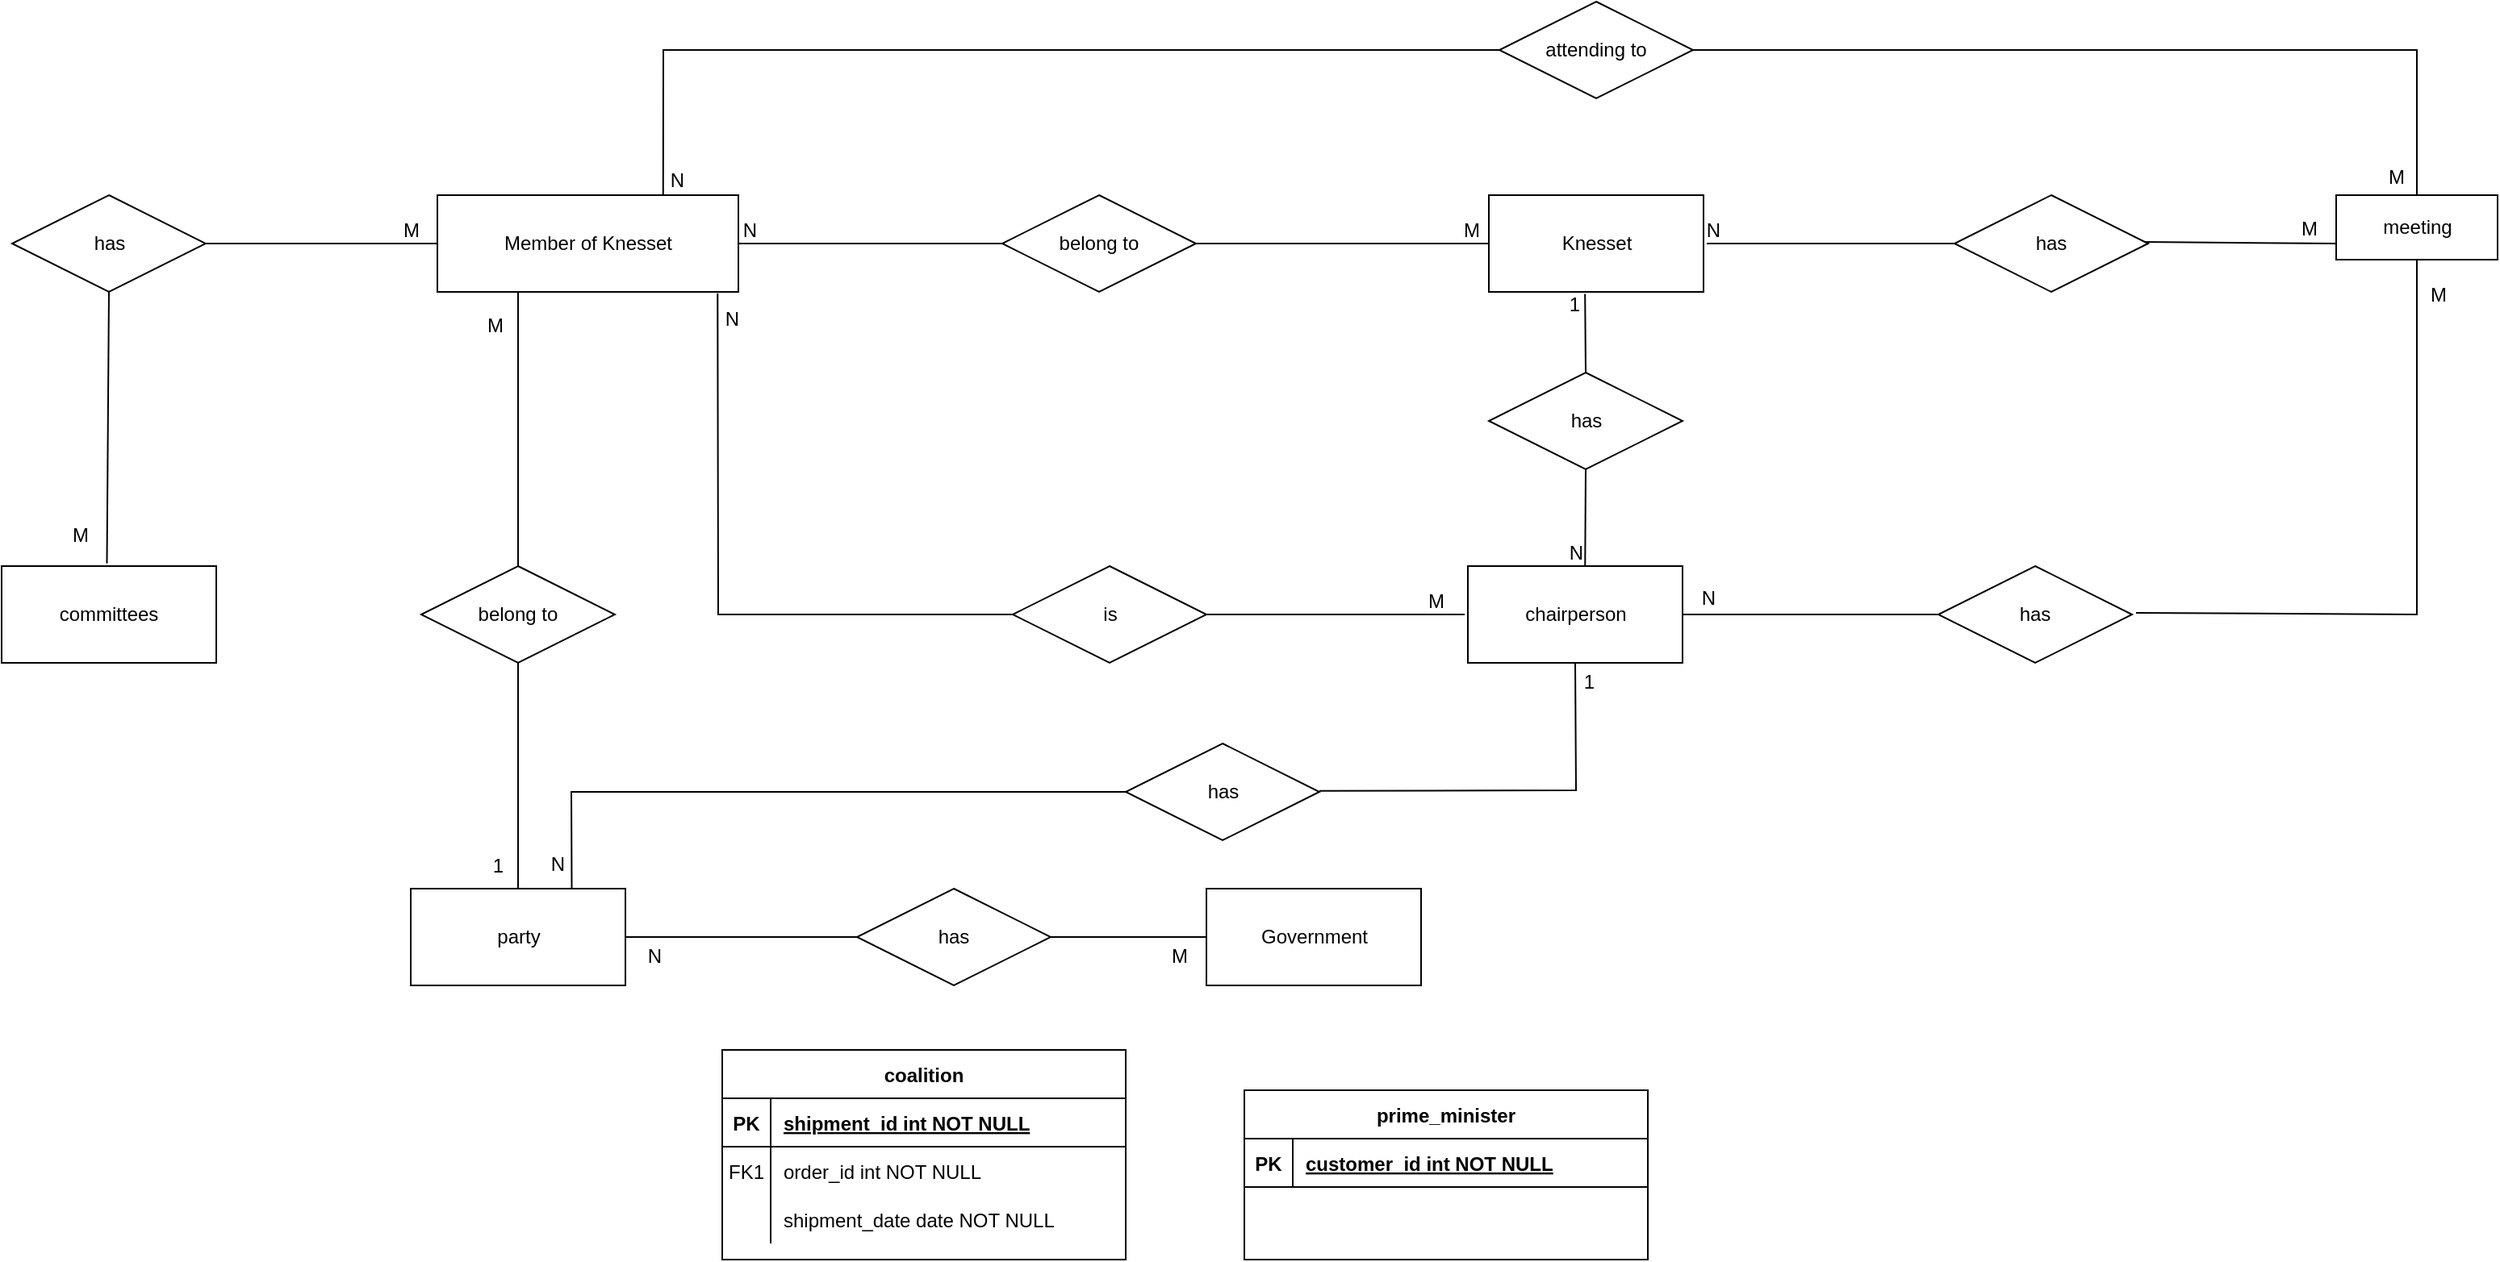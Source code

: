 <mxfile version="21.1.0" type="github">
  <diagram id="R2lEEEUBdFMjLlhIrx00" name="Page-1">
    <mxGraphModel dx="2163" dy="696" grid="1" gridSize="10" guides="1" tooltips="1" connect="1" arrows="1" fold="1" page="1" pageScale="1" pageWidth="850" pageHeight="1100" math="0" shadow="0" extFonts="Permanent Marker^https://fonts.googleapis.com/css?family=Permanent+Marker">
      <root>
        <mxCell id="0" />
        <mxCell id="1" parent="0" />
        <mxCell id="jUXAa7-mGyFEjl9MFrAE-49" value="prime_minister" style="shape=table;startSize=30;container=1;collapsible=1;childLayout=tableLayout;fixedRows=1;rowLines=0;fontStyle=1;align=center;resizeLast=1;" parent="1" vertex="1">
          <mxGeometry x="360" y="815" width="250" height="105" as="geometry" />
        </mxCell>
        <mxCell id="jUXAa7-mGyFEjl9MFrAE-50" value="" style="shape=partialRectangle;collapsible=0;dropTarget=0;pointerEvents=0;fillColor=none;points=[[0,0.5],[1,0.5]];portConstraint=eastwest;top=0;left=0;right=0;bottom=1;" parent="jUXAa7-mGyFEjl9MFrAE-49" vertex="1">
          <mxGeometry y="30" width="250" height="30" as="geometry" />
        </mxCell>
        <mxCell id="jUXAa7-mGyFEjl9MFrAE-51" value="PK" style="shape=partialRectangle;overflow=hidden;connectable=0;fillColor=none;top=0;left=0;bottom=0;right=0;fontStyle=1;" parent="jUXAa7-mGyFEjl9MFrAE-50" vertex="1">
          <mxGeometry width="30" height="30" as="geometry">
            <mxRectangle width="30" height="30" as="alternateBounds" />
          </mxGeometry>
        </mxCell>
        <mxCell id="jUXAa7-mGyFEjl9MFrAE-52" value="customer_id int NOT NULL " style="shape=partialRectangle;overflow=hidden;connectable=0;fillColor=none;top=0;left=0;bottom=0;right=0;align=left;spacingLeft=6;fontStyle=5;" parent="jUXAa7-mGyFEjl9MFrAE-50" vertex="1">
          <mxGeometry x="30" width="220" height="30" as="geometry">
            <mxRectangle width="220" height="30" as="alternateBounds" />
          </mxGeometry>
        </mxCell>
        <mxCell id="jUXAa7-mGyFEjl9MFrAE-54" value="coalition" style="shape=table;startSize=30;container=1;collapsible=1;childLayout=tableLayout;fixedRows=1;rowLines=0;fontStyle=1;align=center;resizeLast=1;" parent="1" vertex="1">
          <mxGeometry x="36.5" y="790" width="250" height="130" as="geometry" />
        </mxCell>
        <mxCell id="jUXAa7-mGyFEjl9MFrAE-55" value="" style="shape=partialRectangle;collapsible=0;dropTarget=0;pointerEvents=0;fillColor=none;points=[[0,0.5],[1,0.5]];portConstraint=eastwest;top=0;left=0;right=0;bottom=1;" parent="jUXAa7-mGyFEjl9MFrAE-54" vertex="1">
          <mxGeometry y="30" width="250" height="30" as="geometry" />
        </mxCell>
        <mxCell id="jUXAa7-mGyFEjl9MFrAE-56" value="PK" style="shape=partialRectangle;overflow=hidden;connectable=0;fillColor=none;top=0;left=0;bottom=0;right=0;fontStyle=1;" parent="jUXAa7-mGyFEjl9MFrAE-55" vertex="1">
          <mxGeometry width="30" height="30" as="geometry">
            <mxRectangle width="30" height="30" as="alternateBounds" />
          </mxGeometry>
        </mxCell>
        <mxCell id="jUXAa7-mGyFEjl9MFrAE-57" value="shipment_id int NOT NULL " style="shape=partialRectangle;overflow=hidden;connectable=0;fillColor=none;top=0;left=0;bottom=0;right=0;align=left;spacingLeft=6;fontStyle=5;" parent="jUXAa7-mGyFEjl9MFrAE-55" vertex="1">
          <mxGeometry x="30" width="220" height="30" as="geometry">
            <mxRectangle width="220" height="30" as="alternateBounds" />
          </mxGeometry>
        </mxCell>
        <mxCell id="jUXAa7-mGyFEjl9MFrAE-58" value="" style="shape=partialRectangle;collapsible=0;dropTarget=0;pointerEvents=0;fillColor=none;points=[[0,0.5],[1,0.5]];portConstraint=eastwest;top=0;left=0;right=0;bottom=0;" parent="jUXAa7-mGyFEjl9MFrAE-54" vertex="1">
          <mxGeometry y="60" width="250" height="30" as="geometry" />
        </mxCell>
        <mxCell id="jUXAa7-mGyFEjl9MFrAE-59" value="FK1" style="shape=partialRectangle;overflow=hidden;connectable=0;fillColor=none;top=0;left=0;bottom=0;right=0;" parent="jUXAa7-mGyFEjl9MFrAE-58" vertex="1">
          <mxGeometry width="30" height="30" as="geometry">
            <mxRectangle width="30" height="30" as="alternateBounds" />
          </mxGeometry>
        </mxCell>
        <mxCell id="jUXAa7-mGyFEjl9MFrAE-60" value="order_id int NOT NULL" style="shape=partialRectangle;overflow=hidden;connectable=0;fillColor=none;top=0;left=0;bottom=0;right=0;align=left;spacingLeft=6;" parent="jUXAa7-mGyFEjl9MFrAE-58" vertex="1">
          <mxGeometry x="30" width="220" height="30" as="geometry">
            <mxRectangle width="220" height="30" as="alternateBounds" />
          </mxGeometry>
        </mxCell>
        <mxCell id="jUXAa7-mGyFEjl9MFrAE-61" value="" style="shape=partialRectangle;collapsible=0;dropTarget=0;pointerEvents=0;fillColor=none;points=[[0,0.5],[1,0.5]];portConstraint=eastwest;top=0;left=0;right=0;bottom=0;" parent="jUXAa7-mGyFEjl9MFrAE-54" vertex="1">
          <mxGeometry y="90" width="250" height="30" as="geometry" />
        </mxCell>
        <mxCell id="jUXAa7-mGyFEjl9MFrAE-62" value="" style="shape=partialRectangle;overflow=hidden;connectable=0;fillColor=none;top=0;left=0;bottom=0;right=0;" parent="jUXAa7-mGyFEjl9MFrAE-61" vertex="1">
          <mxGeometry width="30" height="30" as="geometry">
            <mxRectangle width="30" height="30" as="alternateBounds" />
          </mxGeometry>
        </mxCell>
        <mxCell id="jUXAa7-mGyFEjl9MFrAE-63" value="shipment_date date NOT NULL" style="shape=partialRectangle;overflow=hidden;connectable=0;fillColor=none;top=0;left=0;bottom=0;right=0;align=left;spacingLeft=6;" parent="jUXAa7-mGyFEjl9MFrAE-61" vertex="1">
          <mxGeometry x="30" width="220" height="30" as="geometry">
            <mxRectangle width="220" height="30" as="alternateBounds" />
          </mxGeometry>
        </mxCell>
        <mxCell id="jUXAa7-mGyFEjl9MFrAE-81" value="" style="endArrow=none;html=1;rounded=0;exitX=0;exitY=0.5;exitDx=0;exitDy=0;entryX=1;entryY=0.5;entryDx=0;entryDy=0;" parent="1" target="jUXAa7-mGyFEjl9MFrAE-133" edge="1">
          <mxGeometry relative="1" as="geometry">
            <mxPoint x="216.5" y="290" as="sourcePoint" />
            <mxPoint x="86.5" y="290.0" as="targetPoint" />
          </mxGeometry>
        </mxCell>
        <mxCell id="jUXAa7-mGyFEjl9MFrAE-82" value="N" style="resizable=0;html=1;whiteSpace=wrap;align=right;verticalAlign=bottom;" parent="jUXAa7-mGyFEjl9MFrAE-81" connectable="0" vertex="1">
          <mxGeometry x="1" relative="1" as="geometry">
            <mxPoint x="13" as="offset" />
          </mxGeometry>
        </mxCell>
        <mxCell id="jUXAa7-mGyFEjl9MFrAE-83" value="" style="endArrow=none;html=1;rounded=0;exitX=0;exitY=0.5;exitDx=0;exitDy=0;entryX=1;entryY=0.5;entryDx=0;entryDy=0;" parent="1" source="jUXAa7-mGyFEjl9MFrAE-132" target="Pxb558oeFymsxxHflNNw-9" edge="1">
          <mxGeometry relative="1" as="geometry">
            <mxPoint x="432.5" y="290.21" as="sourcePoint" />
            <mxPoint x="336.5" y="290" as="targetPoint" />
          </mxGeometry>
        </mxCell>
        <mxCell id="jUXAa7-mGyFEjl9MFrAE-84" value="M" style="resizable=0;html=1;whiteSpace=wrap;align=left;verticalAlign=bottom;" parent="jUXAa7-mGyFEjl9MFrAE-83" connectable="0" vertex="1">
          <mxGeometry x="-1" relative="1" as="geometry">
            <mxPoint x="-18" as="offset" />
          </mxGeometry>
        </mxCell>
        <mxCell id="jUXAa7-mGyFEjl9MFrAE-85" value="" style="resizable=0;html=1;whiteSpace=wrap;align=right;verticalAlign=bottom;" parent="jUXAa7-mGyFEjl9MFrAE-83" connectable="0" vertex="1">
          <mxGeometry x="1" relative="1" as="geometry" />
        </mxCell>
        <mxCell id="jUXAa7-mGyFEjl9MFrAE-86" value="" style="endArrow=none;html=1;rounded=0;exitX=0;exitY=0.5;exitDx=0;exitDy=0;entryX=0.931;entryY=1.015;entryDx=0;entryDy=0;entryPerimeter=0;" parent="1" target="jUXAa7-mGyFEjl9MFrAE-133" edge="1">
          <mxGeometry relative="1" as="geometry">
            <mxPoint x="216.5" y="520.0" as="sourcePoint" />
            <mxPoint x="66.5" y="350" as="targetPoint" />
            <Array as="points">
              <mxPoint x="34" y="520" />
            </Array>
          </mxGeometry>
        </mxCell>
        <mxCell id="jUXAa7-mGyFEjl9MFrAE-87" value="N" style="resizable=0;html=1;whiteSpace=wrap;align=right;verticalAlign=bottom;" parent="jUXAa7-mGyFEjl9MFrAE-86" connectable="0" vertex="1">
          <mxGeometry x="1" relative="1" as="geometry">
            <mxPoint x="15" y="24" as="offset" />
          </mxGeometry>
        </mxCell>
        <mxCell id="jUXAa7-mGyFEjl9MFrAE-89" value="" style="endArrow=none;html=1;rounded=0;entryX=1;entryY=0.5;entryDx=0;entryDy=0;" parent="1" edge="1">
          <mxGeometry relative="1" as="geometry">
            <mxPoint x="496.5" y="520" as="sourcePoint" />
            <mxPoint x="336.5" y="520.0" as="targetPoint" />
          </mxGeometry>
        </mxCell>
        <mxCell id="jUXAa7-mGyFEjl9MFrAE-90" value="M" style="resizable=0;html=1;whiteSpace=wrap;align=left;verticalAlign=bottom;" parent="jUXAa7-mGyFEjl9MFrAE-89" connectable="0" vertex="1">
          <mxGeometry x="-1" relative="1" as="geometry">
            <mxPoint x="-25" as="offset" />
          </mxGeometry>
        </mxCell>
        <mxCell id="jUXAa7-mGyFEjl9MFrAE-91" value="" style="resizable=0;html=1;whiteSpace=wrap;align=right;verticalAlign=bottom;" parent="jUXAa7-mGyFEjl9MFrAE-89" connectable="0" vertex="1">
          <mxGeometry x="1" relative="1" as="geometry" />
        </mxCell>
        <mxCell id="jUXAa7-mGyFEjl9MFrAE-93" value="" style="endArrow=none;html=1;rounded=0;exitX=0.5;exitY=0;exitDx=0;exitDy=0;entryX=0.448;entryY=1.02;entryDx=0;entryDy=0;entryPerimeter=0;" parent="1" target="jUXAa7-mGyFEjl9MFrAE-132" edge="1">
          <mxGeometry relative="1" as="geometry">
            <mxPoint x="571.5" y="370" as="sourcePoint" />
            <mxPoint x="575.562" y="320" as="targetPoint" />
          </mxGeometry>
        </mxCell>
        <mxCell id="jUXAa7-mGyFEjl9MFrAE-94" value="1" style="resizable=0;html=1;whiteSpace=wrap;align=right;verticalAlign=bottom;" parent="jUXAa7-mGyFEjl9MFrAE-93" connectable="0" vertex="1">
          <mxGeometry x="1" relative="1" as="geometry">
            <mxPoint x="-2" y="15" as="offset" />
          </mxGeometry>
        </mxCell>
        <mxCell id="jUXAa7-mGyFEjl9MFrAE-97" value="" style="endArrow=none;html=1;rounded=0;exitX=0.5;exitY=1;exitDx=0;exitDy=0;entryX=0.546;entryY=0.016;entryDx=0;entryDy=0;entryPerimeter=0;" parent="1" target="jUXAa7-mGyFEjl9MFrAE-131" edge="1">
          <mxGeometry relative="1" as="geometry">
            <mxPoint x="571.5" y="430" as="sourcePoint" />
            <mxPoint x="571.5" y="460" as="targetPoint" />
          </mxGeometry>
        </mxCell>
        <mxCell id="jUXAa7-mGyFEjl9MFrAE-98" value="N" style="resizable=0;html=1;whiteSpace=wrap;align=right;verticalAlign=bottom;" parent="jUXAa7-mGyFEjl9MFrAE-97" connectable="0" vertex="1">
          <mxGeometry x="1" relative="1" as="geometry" />
        </mxCell>
        <mxCell id="jUXAa7-mGyFEjl9MFrAE-100" value="" style="endArrow=none;html=1;rounded=0;" parent="1" source="Pxb558oeFymsxxHflNNw-11" edge="1">
          <mxGeometry relative="1" as="geometry">
            <mxPoint x="796.5" y="290" as="sourcePoint" />
            <mxPoint x="646.5" y="290" as="targetPoint" />
          </mxGeometry>
        </mxCell>
        <mxCell id="jUXAa7-mGyFEjl9MFrAE-101" value="N" style="resizable=0;html=1;whiteSpace=wrap;align=right;verticalAlign=bottom;" parent="jUXAa7-mGyFEjl9MFrAE-100" connectable="0" vertex="1">
          <mxGeometry x="1" relative="1" as="geometry">
            <mxPoint x="10" as="offset" />
          </mxGeometry>
        </mxCell>
        <mxCell id="jUXAa7-mGyFEjl9MFrAE-102" value="" style="endArrow=none;html=1;rounded=0;entryX=0;entryY=0.75;entryDx=0;entryDy=0;" parent="1" target="jUXAa7-mGyFEjl9MFrAE-130" edge="1">
          <mxGeometry relative="1" as="geometry">
            <mxPoint x="916.5" y="289" as="sourcePoint" />
            <mxPoint x="1003.75" y="289.82" as="targetPoint" />
          </mxGeometry>
        </mxCell>
        <mxCell id="jUXAa7-mGyFEjl9MFrAE-103" value="M" style="resizable=0;html=1;whiteSpace=wrap;align=right;verticalAlign=bottom;" parent="jUXAa7-mGyFEjl9MFrAE-102" connectable="0" vertex="1">
          <mxGeometry x="1" relative="1" as="geometry">
            <mxPoint x="-10" as="offset" />
          </mxGeometry>
        </mxCell>
        <mxCell id="jUXAa7-mGyFEjl9MFrAE-111" value="" style="endArrow=none;html=1;rounded=0;entryX=0;entryY=0.5;entryDx=0;entryDy=0;" parent="1" target="jUXAa7-mGyFEjl9MFrAE-133" edge="1">
          <mxGeometry relative="1" as="geometry">
            <mxPoint x="-283.5" y="290" as="sourcePoint" />
            <mxPoint x="-163.5" y="290.0" as="targetPoint" />
          </mxGeometry>
        </mxCell>
        <mxCell id="jUXAa7-mGyFEjl9MFrAE-112" value="M" style="resizable=0;html=1;whiteSpace=wrap;align=right;verticalAlign=bottom;" parent="jUXAa7-mGyFEjl9MFrAE-111" connectable="0" vertex="1">
          <mxGeometry x="1" relative="1" as="geometry">
            <mxPoint x="-10" as="offset" />
          </mxGeometry>
        </mxCell>
        <mxCell id="jUXAa7-mGyFEjl9MFrAE-113" value="" style="endArrow=none;html=1;rounded=0;entryX=0.395;entryY=-0.013;entryDx=0;entryDy=0;exitX=0.5;exitY=1;exitDx=0;exitDy=0;entryPerimeter=0;" parent="1" edge="1">
          <mxGeometry relative="1" as="geometry">
            <mxPoint x="-343.5" y="320" as="sourcePoint" />
            <mxPoint x="-344.75" y="488.31" as="targetPoint" />
          </mxGeometry>
        </mxCell>
        <mxCell id="jUXAa7-mGyFEjl9MFrAE-114" value="M" style="resizable=0;html=1;whiteSpace=wrap;align=right;verticalAlign=bottom;" parent="jUXAa7-mGyFEjl9MFrAE-113" connectable="0" vertex="1">
          <mxGeometry x="1" relative="1" as="geometry">
            <mxPoint x="-10" y="-9" as="offset" />
          </mxGeometry>
        </mxCell>
        <mxCell id="jUXAa7-mGyFEjl9MFrAE-117" value="" style="endArrow=none;html=1;rounded=0;exitX=0.5;exitY=1;exitDx=0;exitDy=0;entryX=0.5;entryY=0;entryDx=0;entryDy=0;" parent="1" target="jUXAa7-mGyFEjl9MFrAE-134" edge="1">
          <mxGeometry relative="1" as="geometry">
            <mxPoint x="-90" y="550.0" as="sourcePoint" />
            <mxPoint x="-55.5" y="690" as="targetPoint" />
          </mxGeometry>
        </mxCell>
        <mxCell id="jUXAa7-mGyFEjl9MFrAE-118" value="1" style="resizable=0;html=1;whiteSpace=wrap;align=right;verticalAlign=bottom;" parent="jUXAa7-mGyFEjl9MFrAE-117" connectable="0" vertex="1">
          <mxGeometry x="1" relative="1" as="geometry">
            <mxPoint x="-8" y="-6" as="offset" />
          </mxGeometry>
        </mxCell>
        <mxCell id="jUXAa7-mGyFEjl9MFrAE-119" value="" style="endArrow=none;html=1;rounded=0;exitX=0.5;exitY=0;exitDx=0;exitDy=0;" parent="1" edge="1">
          <mxGeometry relative="1" as="geometry">
            <mxPoint x="-90" y="490" as="sourcePoint" />
            <mxPoint x="-90" y="320" as="targetPoint" />
          </mxGeometry>
        </mxCell>
        <mxCell id="jUXAa7-mGyFEjl9MFrAE-120" value="M" style="resizable=0;html=1;whiteSpace=wrap;align=right;verticalAlign=bottom;" parent="jUXAa7-mGyFEjl9MFrAE-119" connectable="0" vertex="1">
          <mxGeometry x="1" relative="1" as="geometry">
            <mxPoint x="-8" y="29" as="offset" />
          </mxGeometry>
        </mxCell>
        <mxCell id="jUXAa7-mGyFEjl9MFrAE-124" value="" style="endArrow=none;html=1;rounded=0;entryX=1;entryY=0.5;entryDx=0;entryDy=0;" parent="1" target="jUXAa7-mGyFEjl9MFrAE-131" edge="1">
          <mxGeometry relative="1" as="geometry">
            <mxPoint x="792.5" y="520.0" as="sourcePoint" />
            <mxPoint x="684.5" y="522" as="targetPoint" />
          </mxGeometry>
        </mxCell>
        <mxCell id="jUXAa7-mGyFEjl9MFrAE-125" value="N" style="resizable=0;html=1;whiteSpace=wrap;align=right;verticalAlign=bottom;" parent="jUXAa7-mGyFEjl9MFrAE-124" connectable="0" vertex="1">
          <mxGeometry x="1" relative="1" as="geometry">
            <mxPoint x="22" y="-2" as="offset" />
          </mxGeometry>
        </mxCell>
        <mxCell id="jUXAa7-mGyFEjl9MFrAE-127" value="" style="endArrow=none;html=1;rounded=0;entryX=0.5;entryY=1;entryDx=0;entryDy=0;" parent="1" target="jUXAa7-mGyFEjl9MFrAE-130" edge="1">
          <mxGeometry relative="1" as="geometry">
            <mxPoint x="912.5" y="519" as="sourcePoint" />
            <mxPoint x="1086.5" y="330" as="targetPoint" />
            <Array as="points">
              <mxPoint x="1086.5" y="520" />
            </Array>
          </mxGeometry>
        </mxCell>
        <mxCell id="jUXAa7-mGyFEjl9MFrAE-128" value="M" style="resizable=0;html=1;whiteSpace=wrap;align=right;verticalAlign=bottom;" parent="jUXAa7-mGyFEjl9MFrAE-127" connectable="0" vertex="1">
          <mxGeometry x="1" relative="1" as="geometry">
            <mxPoint x="20" y="30" as="offset" />
          </mxGeometry>
        </mxCell>
        <mxCell id="jUXAa7-mGyFEjl9MFrAE-130" value="meeting" style="whiteSpace=wrap;html=1;align=center;" parent="1" vertex="1">
          <mxGeometry x="1036.5" y="260" width="100" height="40" as="geometry" />
        </mxCell>
        <mxCell id="jUXAa7-mGyFEjl9MFrAE-131" value="chairperson" style="whiteSpace=wrap;html=1;align=center;" parent="1" vertex="1">
          <mxGeometry x="498.5" y="490" width="133" height="60" as="geometry" />
        </mxCell>
        <mxCell id="jUXAa7-mGyFEjl9MFrAE-132" value="Knesset" style="whiteSpace=wrap;html=1;align=center;" parent="1" vertex="1">
          <mxGeometry x="511.5" y="260" width="133" height="60" as="geometry" />
        </mxCell>
        <mxCell id="jUXAa7-mGyFEjl9MFrAE-133" value="Member of Knesset" style="whiteSpace=wrap;html=1;align=center;" parent="1" vertex="1">
          <mxGeometry x="-140" y="260" width="186.5" height="60" as="geometry" />
        </mxCell>
        <mxCell id="jUXAa7-mGyFEjl9MFrAE-134" value="party" style="whiteSpace=wrap;html=1;align=center;" parent="1" vertex="1">
          <mxGeometry x="-156.5" y="690" width="133" height="60" as="geometry" />
        </mxCell>
        <mxCell id="jUXAa7-mGyFEjl9MFrAE-135" value="Government" style="whiteSpace=wrap;html=1;align=center;" parent="1" vertex="1">
          <mxGeometry x="336.5" y="690" width="133" height="60" as="geometry" />
        </mxCell>
        <mxCell id="jUXAa7-mGyFEjl9MFrAE-140" value="" style="endArrow=none;html=1;rounded=0;entryX=1;entryY=0.5;entryDx=0;entryDy=0;exitX=0;exitY=0.5;exitDx=0;exitDy=0;" parent="1" source="Pxb558oeFymsxxHflNNw-6" target="jUXAa7-mGyFEjl9MFrAE-134" edge="1">
          <mxGeometry relative="1" as="geometry">
            <mxPoint x="116.5" y="720" as="sourcePoint" />
            <mxPoint x="266.5" y="760" as="targetPoint" />
          </mxGeometry>
        </mxCell>
        <mxCell id="jUXAa7-mGyFEjl9MFrAE-141" value="N" style="resizable=0;html=1;whiteSpace=wrap;align=right;verticalAlign=bottom;" parent="jUXAa7-mGyFEjl9MFrAE-140" connectable="0" vertex="1">
          <mxGeometry x="1" relative="1" as="geometry">
            <mxPoint x="24" y="20" as="offset" />
          </mxGeometry>
        </mxCell>
        <mxCell id="jUXAa7-mGyFEjl9MFrAE-142" value="" style="endArrow=none;html=1;rounded=0;entryX=0;entryY=0.5;entryDx=0;entryDy=0;exitX=1;exitY=0.5;exitDx=0;exitDy=0;" parent="1" target="jUXAa7-mGyFEjl9MFrAE-135" edge="1">
          <mxGeometry relative="1" as="geometry">
            <mxPoint x="236.5" y="720" as="sourcePoint" />
            <mxPoint x="266.5" y="760" as="targetPoint" />
          </mxGeometry>
        </mxCell>
        <mxCell id="jUXAa7-mGyFEjl9MFrAE-143" value="M" style="resizable=0;html=1;whiteSpace=wrap;align=right;verticalAlign=bottom;" parent="jUXAa7-mGyFEjl9MFrAE-142" connectable="0" vertex="1">
          <mxGeometry x="1" relative="1" as="geometry">
            <mxPoint x="-10" y="20" as="offset" />
          </mxGeometry>
        </mxCell>
        <mxCell id="jUXAa7-mGyFEjl9MFrAE-144" value="" style="endArrow=none;html=1;rounded=0;entryX=0.75;entryY=0;entryDx=0;entryDy=0;exitX=0;exitY=0.5;exitDx=0;exitDy=0;" parent="1" target="jUXAa7-mGyFEjl9MFrAE-134" edge="1">
          <mxGeometry relative="1" as="geometry">
            <mxPoint x="286.5" y="630" as="sourcePoint" />
            <mxPoint x="46.5" y="650" as="targetPoint" />
            <Array as="points">
              <mxPoint x="-57" y="630" />
            </Array>
          </mxGeometry>
        </mxCell>
        <mxCell id="jUXAa7-mGyFEjl9MFrAE-145" value="N" style="resizable=0;html=1;whiteSpace=wrap;align=right;verticalAlign=bottom;" parent="jUXAa7-mGyFEjl9MFrAE-144" connectable="0" vertex="1">
          <mxGeometry x="1" relative="1" as="geometry">
            <mxPoint x="-3" y="-6" as="offset" />
          </mxGeometry>
        </mxCell>
        <mxCell id="jUXAa7-mGyFEjl9MFrAE-147" value="" style="endArrow=none;html=1;rounded=0;entryX=0.5;entryY=1;entryDx=0;entryDy=0;" parent="1" target="jUXAa7-mGyFEjl9MFrAE-131" edge="1">
          <mxGeometry relative="1" as="geometry">
            <mxPoint x="406.5" y="629.41" as="sourcePoint" />
            <mxPoint x="566.5" y="629.41" as="targetPoint" />
            <Array as="points">
              <mxPoint x="565.5" y="629" />
            </Array>
          </mxGeometry>
        </mxCell>
        <mxCell id="jUXAa7-mGyFEjl9MFrAE-148" value="1" style="resizable=0;html=1;whiteSpace=wrap;align=right;verticalAlign=bottom;" parent="jUXAa7-mGyFEjl9MFrAE-147" connectable="0" vertex="1">
          <mxGeometry x="1" relative="1" as="geometry">
            <mxPoint x="13" y="20" as="offset" />
          </mxGeometry>
        </mxCell>
        <mxCell id="jUXAa7-mGyFEjl9MFrAE-149" value="committees" style="whiteSpace=wrap;html=1;align=center;" parent="1" vertex="1">
          <mxGeometry x="-410" y="490" width="133" height="60" as="geometry" />
        </mxCell>
        <mxCell id="jUXAa7-mGyFEjl9MFrAE-151" value="" style="endArrow=none;html=1;rounded=0;exitX=0;exitY=0.5;exitDx=0;exitDy=0;entryX=0.75;entryY=0;entryDx=0;entryDy=0;" parent="1" target="jUXAa7-mGyFEjl9MFrAE-133" edge="1">
          <mxGeometry relative="1" as="geometry">
            <mxPoint x="518" y="170" as="sourcePoint" />
            <mxPoint x="-13.5" y="170" as="targetPoint" />
            <Array as="points">
              <mxPoint y="170" />
            </Array>
          </mxGeometry>
        </mxCell>
        <mxCell id="jUXAa7-mGyFEjl9MFrAE-152" value="N" style="resizable=0;html=1;whiteSpace=wrap;align=right;verticalAlign=bottom;" parent="jUXAa7-mGyFEjl9MFrAE-151" connectable="0" vertex="1">
          <mxGeometry x="1" relative="1" as="geometry">
            <mxPoint x="15" as="offset" />
          </mxGeometry>
        </mxCell>
        <mxCell id="jUXAa7-mGyFEjl9MFrAE-153" value="" style="endArrow=none;html=1;rounded=0;entryX=0.5;entryY=0;entryDx=0;entryDy=0;exitX=1;exitY=0.5;exitDx=0;exitDy=0;" parent="1" target="jUXAa7-mGyFEjl9MFrAE-130" edge="1">
          <mxGeometry relative="1" as="geometry">
            <mxPoint x="638" y="170" as="sourcePoint" />
            <mxPoint x="846.5" y="170.5" as="targetPoint" />
            <Array as="points">
              <mxPoint x="1086.5" y="170" />
            </Array>
          </mxGeometry>
        </mxCell>
        <mxCell id="jUXAa7-mGyFEjl9MFrAE-154" value="M" style="resizable=0;html=1;whiteSpace=wrap;align=right;verticalAlign=bottom;" parent="jUXAa7-mGyFEjl9MFrAE-153" connectable="0" vertex="1">
          <mxGeometry x="1" relative="1" as="geometry">
            <mxPoint x="-6" y="-3" as="offset" />
          </mxGeometry>
        </mxCell>
        <mxCell id="Pxb558oeFymsxxHflNNw-4" value="has" style="shape=rhombus;perimeter=rhombusPerimeter;whiteSpace=wrap;html=1;align=center;" vertex="1" parent="1">
          <mxGeometry x="511.5" y="370" width="120" height="60" as="geometry" />
        </mxCell>
        <mxCell id="Pxb558oeFymsxxHflNNw-5" value="has" style="shape=rhombus;perimeter=rhombusPerimeter;whiteSpace=wrap;html=1;align=center;" vertex="1" parent="1">
          <mxGeometry x="286.5" y="600" width="120" height="60" as="geometry" />
        </mxCell>
        <mxCell id="Pxb558oeFymsxxHflNNw-6" value="has" style="shape=rhombus;perimeter=rhombusPerimeter;whiteSpace=wrap;html=1;align=center;" vertex="1" parent="1">
          <mxGeometry x="120" y="690" width="120" height="60" as="geometry" />
        </mxCell>
        <mxCell id="Pxb558oeFymsxxHflNNw-7" value="is" style="shape=rhombus;perimeter=rhombusPerimeter;whiteSpace=wrap;html=1;align=center;" vertex="1" parent="1">
          <mxGeometry x="216.5" y="490" width="120" height="60" as="geometry" />
        </mxCell>
        <mxCell id="Pxb558oeFymsxxHflNNw-8" value="belong to" style="shape=rhombus;perimeter=rhombusPerimeter;whiteSpace=wrap;html=1;align=center;" vertex="1" parent="1">
          <mxGeometry x="-150" y="490" width="120" height="60" as="geometry" />
        </mxCell>
        <mxCell id="Pxb558oeFymsxxHflNNw-9" value="belong to" style="shape=rhombus;perimeter=rhombusPerimeter;whiteSpace=wrap;html=1;align=center;" vertex="1" parent="1">
          <mxGeometry x="210" y="260" width="120" height="60" as="geometry" />
        </mxCell>
        <mxCell id="Pxb558oeFymsxxHflNNw-10" value="has" style="shape=rhombus;perimeter=rhombusPerimeter;whiteSpace=wrap;html=1;align=center;" vertex="1" parent="1">
          <mxGeometry x="790" y="490" width="120" height="60" as="geometry" />
        </mxCell>
        <mxCell id="Pxb558oeFymsxxHflNNw-11" value="has" style="shape=rhombus;perimeter=rhombusPerimeter;whiteSpace=wrap;html=1;align=center;" vertex="1" parent="1">
          <mxGeometry x="800" y="260" width="120" height="60" as="geometry" />
        </mxCell>
        <mxCell id="Pxb558oeFymsxxHflNNw-12" value="attending to" style="shape=rhombus;perimeter=rhombusPerimeter;whiteSpace=wrap;html=1;align=center;" vertex="1" parent="1">
          <mxGeometry x="518" y="140" width="120" height="60" as="geometry" />
        </mxCell>
        <mxCell id="Pxb558oeFymsxxHflNNw-13" value="has" style="shape=rhombus;perimeter=rhombusPerimeter;whiteSpace=wrap;html=1;align=center;" vertex="1" parent="1">
          <mxGeometry x="-403.5" y="260" width="120" height="60" as="geometry" />
        </mxCell>
      </root>
    </mxGraphModel>
  </diagram>
</mxfile>
